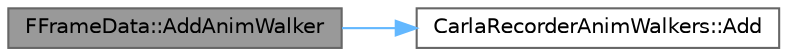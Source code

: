 digraph "FFrameData::AddAnimWalker"
{
 // INTERACTIVE_SVG=YES
 // LATEX_PDF_SIZE
  bgcolor="transparent";
  edge [fontname=Helvetica,fontsize=10,labelfontname=Helvetica,labelfontsize=10];
  node [fontname=Helvetica,fontsize=10,shape=box,height=0.2,width=0.4];
  rankdir="LR";
  Node1 [id="Node000001",label="FFrameData::AddAnimWalker",height=0.2,width=0.4,color="gray40", fillcolor="grey60", style="filled", fontcolor="black",tooltip=" "];
  Node1 -> Node2 [id="edge1_Node000001_Node000002",color="steelblue1",style="solid",tooltip=" "];
  Node2 [id="Node000002",label="CarlaRecorderAnimWalkers::Add",height=0.2,width=0.4,color="grey40", fillcolor="white", style="filled",URL="$de/d09/classCarlaRecorderAnimWalkers.html#a1cc0ded3cf1207ce7e047b06184731c1",tooltip=" "];
}
